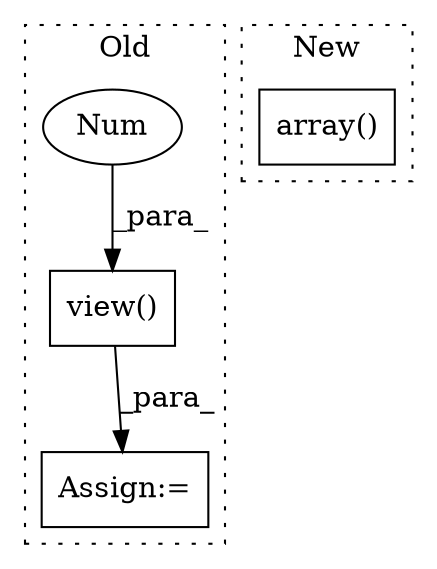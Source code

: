 digraph G {
subgraph cluster0 {
1 [label="view()" a="75" s="5198,5278" l="47,1" shape="box"];
3 [label="Num" a="76" s="5277" l="1" shape="ellipse"];
4 [label="Assign:=" a="68" s="5195" l="3" shape="box"];
label = "Old";
style="dotted";
}
subgraph cluster1 {
2 [label="array()" a="75" s="5056,5084" l="9,1" shape="box"];
label = "New";
style="dotted";
}
1 -> 4 [label="_para_"];
3 -> 1 [label="_para_"];
}